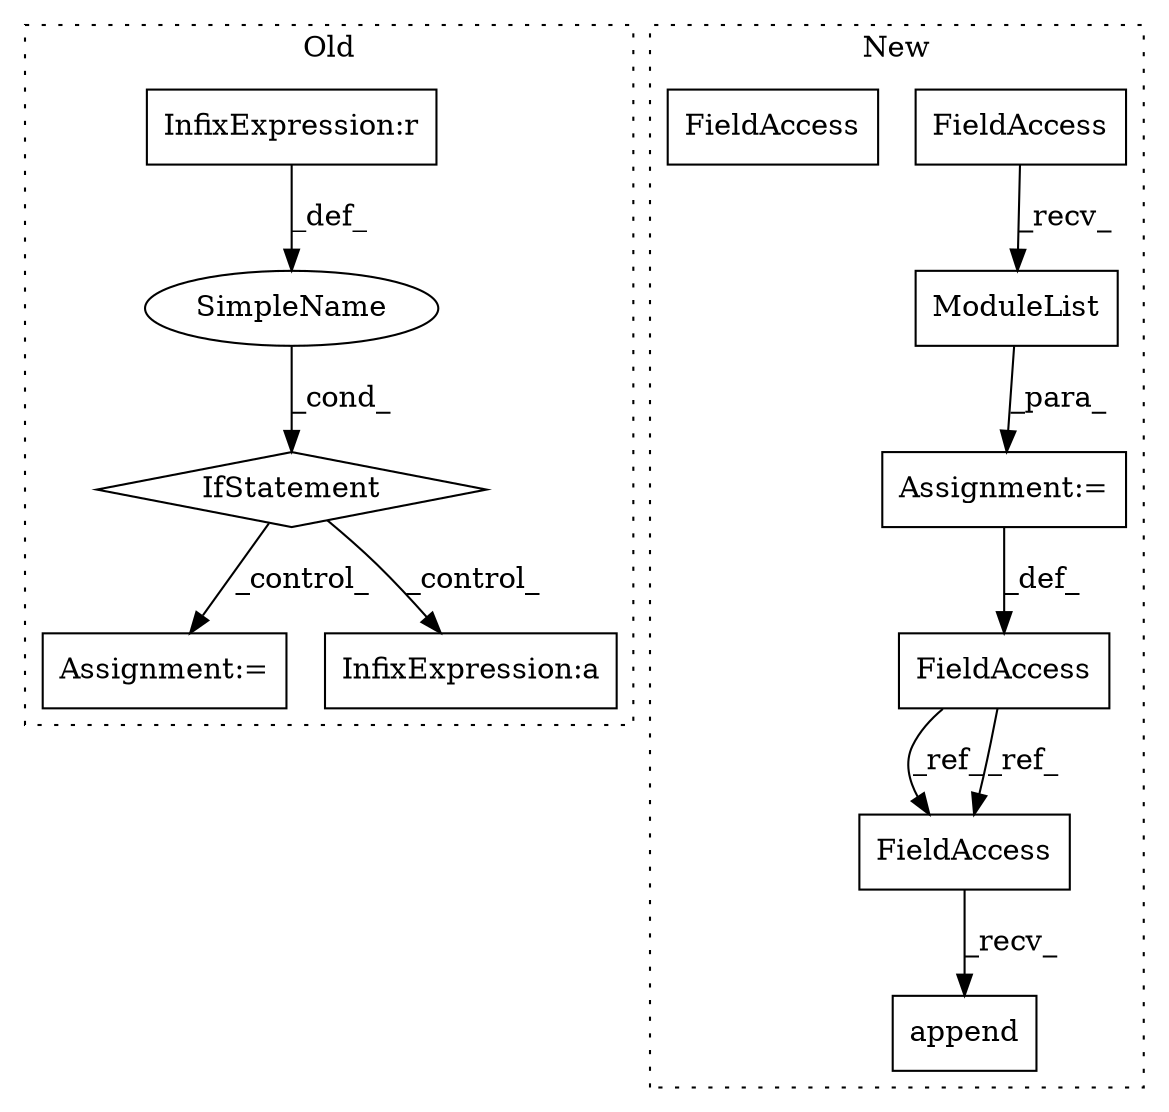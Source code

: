 digraph G {
subgraph cluster0 {
1 [label="IfStatement" a="25" s="6255,6281" l="4,2" shape="diamond"];
5 [label="InfixExpression:r" a="27" s="6276" l="4" shape="box"];
8 [label="SimpleName" a="42" s="" l="" shape="ellipse"];
9 [label="Assignment:=" a="7" s="6351" l="1" shape="box"];
10 [label="InfixExpression:a" a="27" s="6313" l="3" shape="box"];
label = "Old";
style="dotted";
}
subgraph cluster1 {
2 [label="ModuleList" a="32" s="5765" l="12" shape="box"];
3 [label="FieldAccess" a="22" s="5756" l="8" shape="box"];
4 [label="Assignment:=" a="7" s="5755" l="1" shape="box"];
6 [label="FieldAccess" a="22" s="5741" l="14" shape="box"];
7 [label="FieldAccess" a="22" s="6153" l="14" shape="box"];
11 [label="append" a="32" s="6168,6251" l="7,1" shape="box"];
12 [label="FieldAccess" a="22" s="6153" l="14" shape="box"];
label = "New";
style="dotted";
}
1 -> 10 [label="_control_"];
1 -> 9 [label="_control_"];
2 -> 4 [label="_para_"];
3 -> 2 [label="_recv_"];
4 -> 6 [label="_def_"];
5 -> 8 [label="_def_"];
6 -> 12 [label="_ref_"];
6 -> 12 [label="_ref_"];
8 -> 1 [label="_cond_"];
12 -> 11 [label="_recv_"];
}
